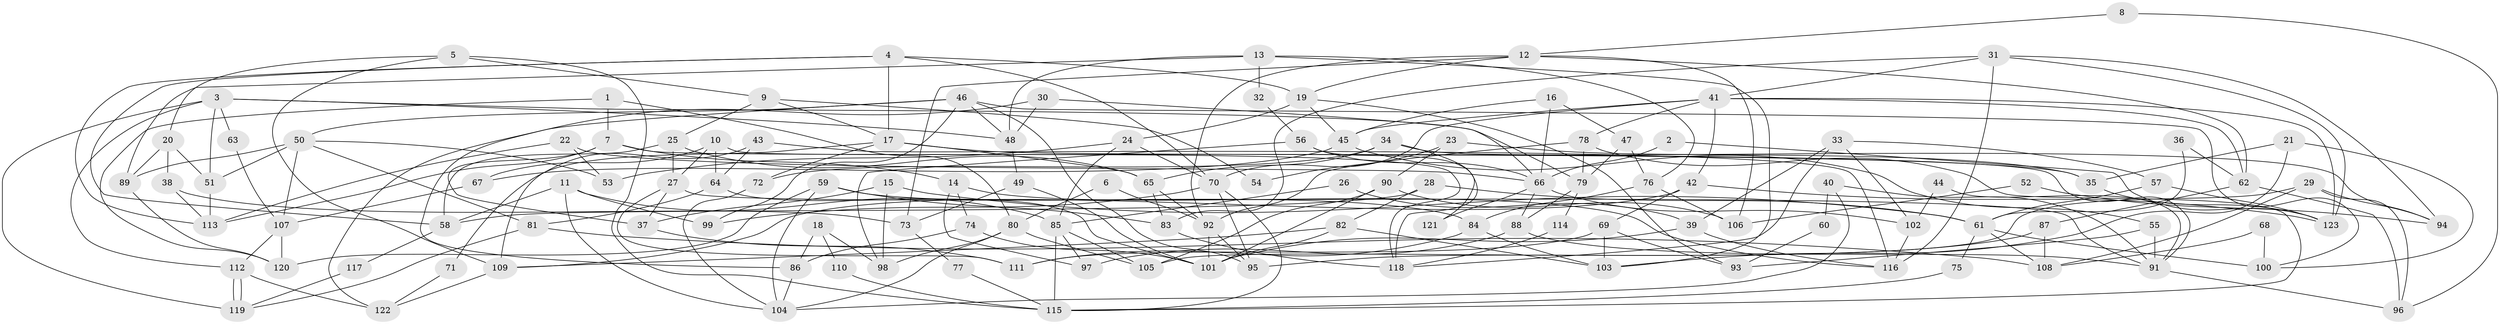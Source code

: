 // Generated by graph-tools (version 1.1) at 2025/36/03/09/25 02:36:20]
// undirected, 123 vertices, 246 edges
graph export_dot {
graph [start="1"]
  node [color=gray90,style=filled];
  1;
  2;
  3;
  4;
  5;
  6;
  7;
  8;
  9;
  10;
  11;
  12;
  13;
  14;
  15;
  16;
  17;
  18;
  19;
  20;
  21;
  22;
  23;
  24;
  25;
  26;
  27;
  28;
  29;
  30;
  31;
  32;
  33;
  34;
  35;
  36;
  37;
  38;
  39;
  40;
  41;
  42;
  43;
  44;
  45;
  46;
  47;
  48;
  49;
  50;
  51;
  52;
  53;
  54;
  55;
  56;
  57;
  58;
  59;
  60;
  61;
  62;
  63;
  64;
  65;
  66;
  67;
  68;
  69;
  70;
  71;
  72;
  73;
  74;
  75;
  76;
  77;
  78;
  79;
  80;
  81;
  82;
  83;
  84;
  85;
  86;
  87;
  88;
  89;
  90;
  91;
  92;
  93;
  94;
  95;
  96;
  97;
  98;
  99;
  100;
  101;
  102;
  103;
  104;
  105;
  106;
  107;
  108;
  109;
  110;
  111;
  112;
  113;
  114;
  115;
  116;
  117;
  118;
  119;
  120;
  121;
  122;
  123;
  1 -- 7;
  1 -- 80;
  1 -- 120;
  2 -- 66;
  2 -- 123;
  3 -- 119;
  3 -- 112;
  3 -- 48;
  3 -- 51;
  3 -- 63;
  3 -- 79;
  4 -- 19;
  4 -- 58;
  4 -- 17;
  4 -- 70;
  4 -- 113;
  5 -- 20;
  5 -- 109;
  5 -- 9;
  5 -- 115;
  6 -- 80;
  6 -- 92;
  7 -- 37;
  7 -- 91;
  7 -- 14;
  7 -- 113;
  8 -- 12;
  8 -- 96;
  9 -- 17;
  9 -- 25;
  9 -- 54;
  10 -- 118;
  10 -- 27;
  10 -- 64;
  10 -- 67;
  11 -- 99;
  11 -- 104;
  11 -- 58;
  11 -- 85;
  12 -- 92;
  12 -- 62;
  12 -- 19;
  12 -- 73;
  12 -- 106;
  13 -- 48;
  13 -- 89;
  13 -- 32;
  13 -- 76;
  13 -- 103;
  14 -- 116;
  14 -- 74;
  14 -- 97;
  15 -- 61;
  15 -- 37;
  15 -- 98;
  16 -- 45;
  16 -- 66;
  16 -- 47;
  17 -- 35;
  17 -- 65;
  17 -- 71;
  17 -- 72;
  18 -- 86;
  18 -- 98;
  18 -- 110;
  19 -- 93;
  19 -- 24;
  19 -- 45;
  20 -- 51;
  20 -- 89;
  20 -- 38;
  21 -- 103;
  21 -- 100;
  21 -- 35;
  22 -- 53;
  22 -- 113;
  22 -- 66;
  23 -- 90;
  23 -- 35;
  23 -- 54;
  24 -- 70;
  24 -- 53;
  24 -- 85;
  25 -- 65;
  25 -- 27;
  25 -- 58;
  26 -- 85;
  26 -- 39;
  27 -- 111;
  27 -- 37;
  27 -- 91;
  28 -- 58;
  28 -- 61;
  28 -- 82;
  29 -- 105;
  29 -- 96;
  29 -- 94;
  29 -- 108;
  30 -- 66;
  30 -- 122;
  30 -- 48;
  31 -- 41;
  31 -- 94;
  31 -- 83;
  31 -- 116;
  31 -- 123;
  32 -- 56;
  33 -- 39;
  33 -- 102;
  33 -- 57;
  33 -- 118;
  34 -- 72;
  34 -- 118;
  34 -- 65;
  34 -- 94;
  35 -- 123;
  36 -- 62;
  36 -- 61;
  37 -- 111;
  38 -- 113;
  38 -- 73;
  39 -- 101;
  39 -- 116;
  40 -- 91;
  40 -- 104;
  40 -- 60;
  41 -- 70;
  41 -- 78;
  41 -- 42;
  41 -- 45;
  41 -- 62;
  41 -- 123;
  42 -- 123;
  42 -- 69;
  42 -- 109;
  43 -- 109;
  43 -- 64;
  43 -- 116;
  44 -- 102;
  44 -- 91;
  45 -- 55;
  45 -- 67;
  46 -- 48;
  46 -- 95;
  46 -- 50;
  46 -- 86;
  46 -- 99;
  46 -- 100;
  47 -- 79;
  47 -- 76;
  48 -- 49;
  49 -- 73;
  49 -- 101;
  50 -- 51;
  50 -- 53;
  50 -- 81;
  50 -- 89;
  50 -- 107;
  51 -- 113;
  52 -- 94;
  52 -- 106;
  55 -- 91;
  55 -- 93;
  56 -- 66;
  56 -- 98;
  56 -- 121;
  57 -- 123;
  57 -- 61;
  58 -- 117;
  59 -- 83;
  59 -- 120;
  59 -- 84;
  59 -- 104;
  60 -- 93;
  61 -- 108;
  61 -- 75;
  61 -- 100;
  62 -- 87;
  62 -- 96;
  63 -- 107;
  64 -- 101;
  64 -- 81;
  65 -- 83;
  65 -- 92;
  66 -- 88;
  66 -- 102;
  66 -- 121;
  67 -- 107;
  68 -- 100;
  68 -- 108;
  69 -- 103;
  69 -- 93;
  69 -- 111;
  70 -- 115;
  70 -- 95;
  70 -- 99;
  71 -- 122;
  72 -- 104;
  73 -- 77;
  74 -- 101;
  74 -- 86;
  75 -- 115;
  76 -- 84;
  76 -- 106;
  77 -- 115;
  78 -- 92;
  78 -- 115;
  78 -- 79;
  79 -- 88;
  79 -- 114;
  80 -- 104;
  80 -- 105;
  80 -- 98;
  81 -- 108;
  81 -- 119;
  82 -- 103;
  82 -- 101;
  82 -- 109;
  83 -- 118;
  84 -- 103;
  84 -- 111;
  85 -- 97;
  85 -- 105;
  85 -- 115;
  86 -- 104;
  87 -- 95;
  87 -- 108;
  88 -- 97;
  88 -- 91;
  89 -- 120;
  90 -- 106;
  90 -- 101;
  90 -- 105;
  91 -- 96;
  92 -- 101;
  92 -- 95;
  102 -- 116;
  107 -- 112;
  107 -- 120;
  109 -- 122;
  110 -- 115;
  112 -- 119;
  112 -- 119;
  112 -- 122;
  114 -- 118;
  117 -- 119;
}
